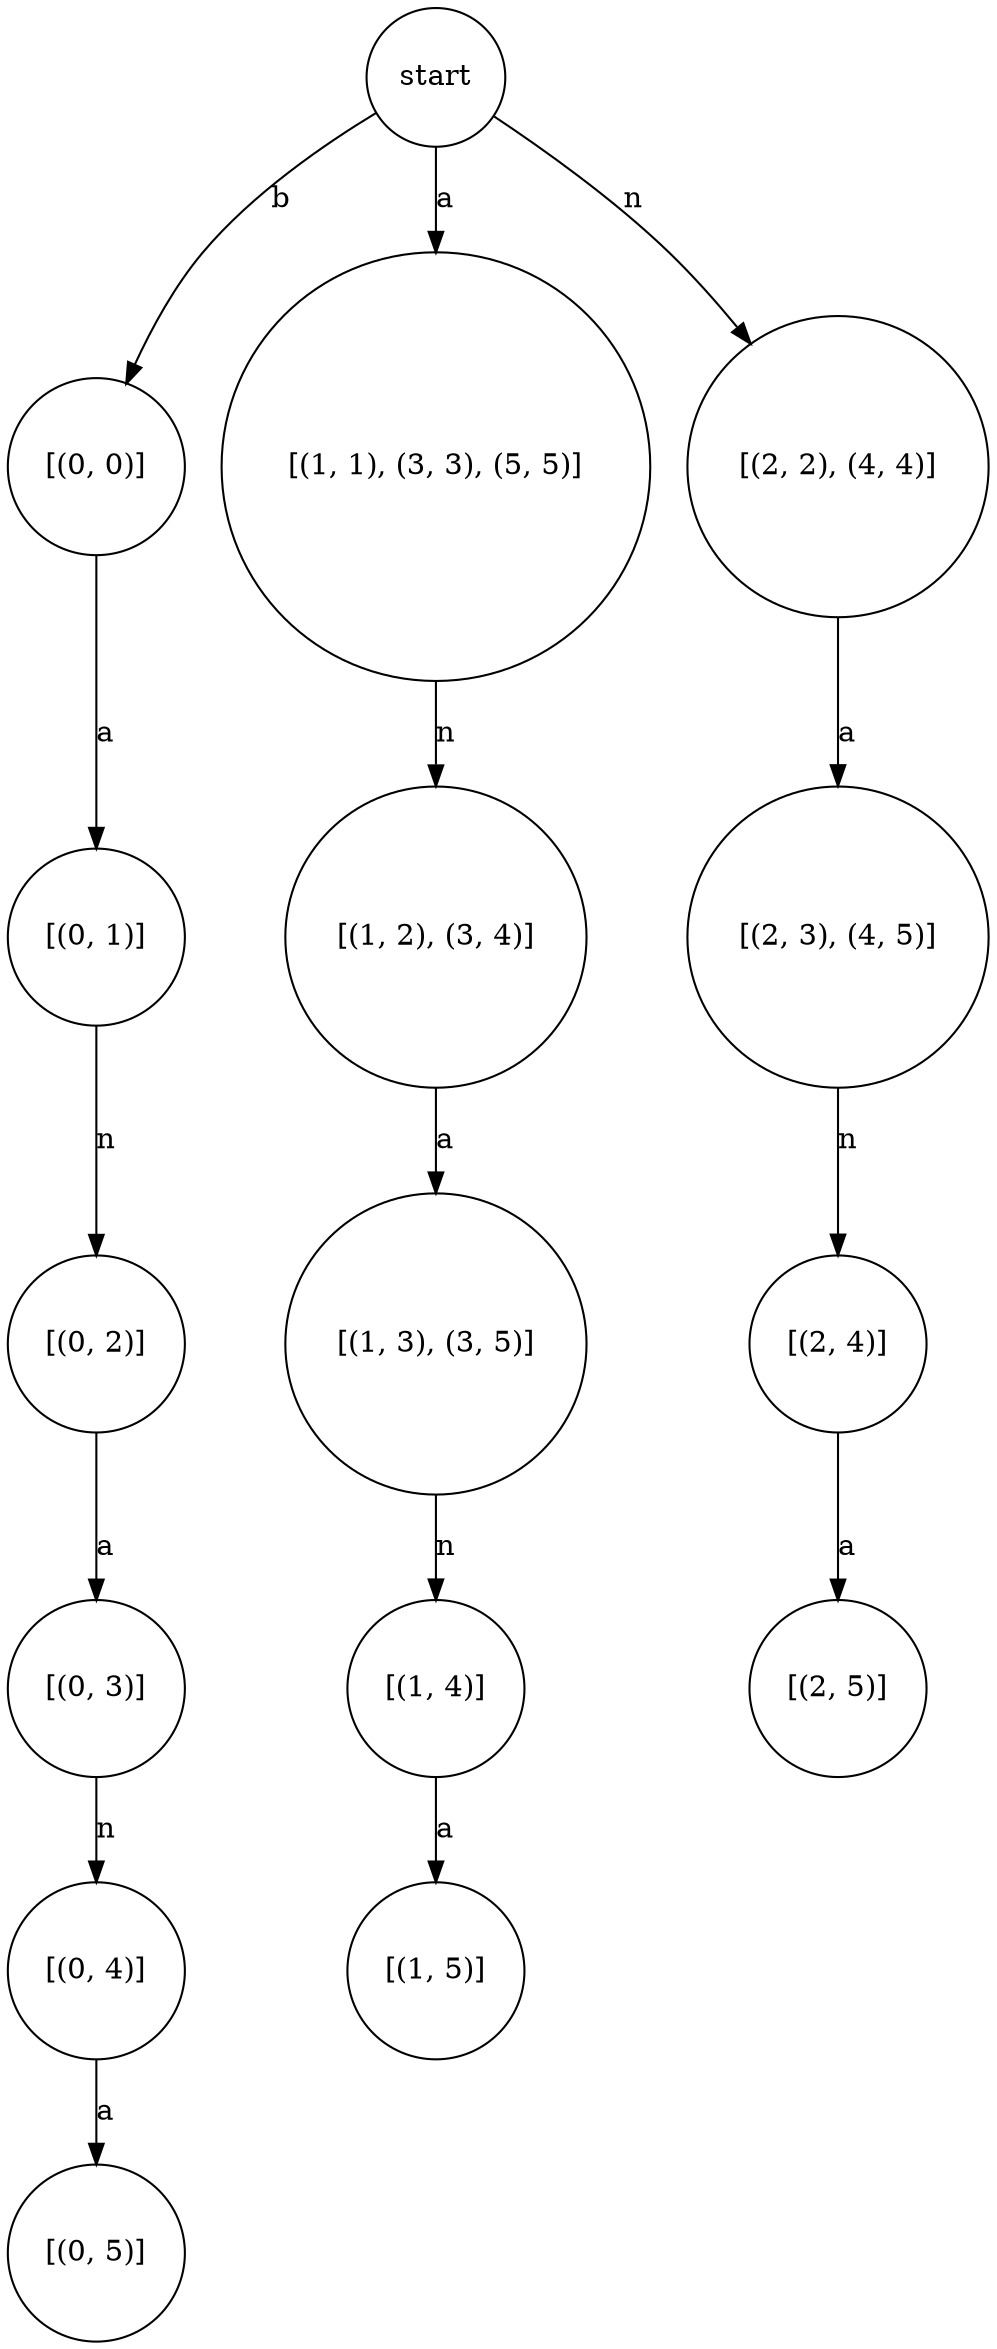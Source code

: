 digraph SuffixTree {
    node [shape=circle];
    start;
    "start" -> "[(0, 0)]" [label="b"];
    "[(0, 0)]" -> "[(0, 1)]" [label="a"];
    "[(0, 1)]" -> "[(0, 2)]" [label="n"];
    "[(0, 2)]" -> "[(0, 3)]" [label="a"];
    "[(0, 3)]" -> "[(0, 4)]" [label="n"];
    "[(0, 4)]" -> "[(0, 5)]" [label="a"];
    "start" -> "[(1, 1), (3, 3), (5, 5)]" [label="a"];
    "[(1, 1), (3, 3), (5, 5)]" -> "[(1, 2), (3, 4)]" [label="n"];
    "[(1, 2), (3, 4)]" -> "[(1, 3), (3, 5)]" [label="a"];
    "[(1, 3), (3, 5)]" -> "[(1, 4)]" [label="n"];
    "[(1, 4)]" -> "[(1, 5)]" [label="a"];
    "start" -> "[(2, 2), (4, 4)]" [label="n"];
    "[(2, 2), (4, 4)]" -> "[(2, 3), (4, 5)]" [label="a"];
    "[(2, 3), (4, 5)]" -> "[(2, 4)]" [label="n"];
    "[(2, 4)]" -> "[(2, 5)]" [label="a"];
}
